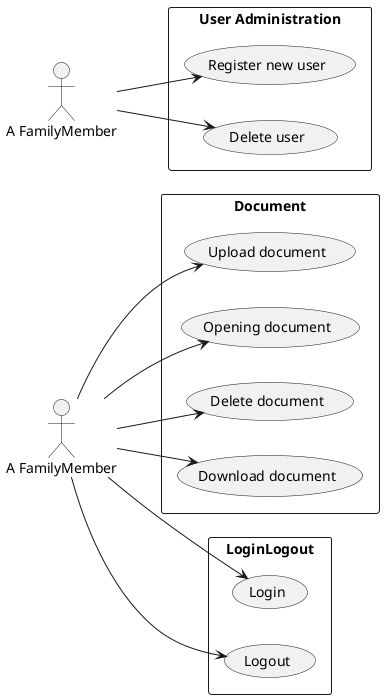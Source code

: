 @startuml use-case.puml

left to right direction

skinparam Shadowing false
skinparam PackageStyle rectangle

actor "A FamilyMember" as user
actor "A FamilyMember" as admin

package "Document"{
usecase "Upload document" as UC1
usecase "Opening document" as UC2
usecase "Delete document" as UC3
usecase "Download document" as UC4
}

package "LoginLogout"{
usecase "Login" as UC5
usecase "Logout" as UC6
}

package "User Administration"{
usecase "Register new user" as UC7
usecase "Delete user" as UC8
}

user --> UC1
user --> UC2
user --> UC3
user --> UC4
user --> UC5
user --> UC6

admin --> UC7
admin --> UC8

@enduml